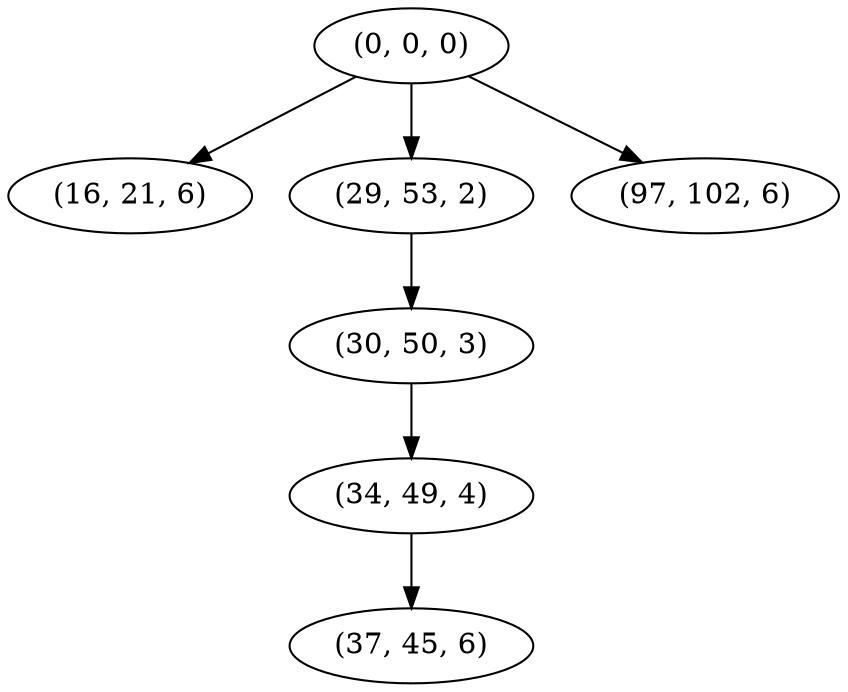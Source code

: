 digraph tree {
    "(0, 0, 0)";
    "(16, 21, 6)";
    "(29, 53, 2)";
    "(30, 50, 3)";
    "(34, 49, 4)";
    "(37, 45, 6)";
    "(97, 102, 6)";
    "(0, 0, 0)" -> "(16, 21, 6)";
    "(0, 0, 0)" -> "(29, 53, 2)";
    "(0, 0, 0)" -> "(97, 102, 6)";
    "(29, 53, 2)" -> "(30, 50, 3)";
    "(30, 50, 3)" -> "(34, 49, 4)";
    "(34, 49, 4)" -> "(37, 45, 6)";
}
